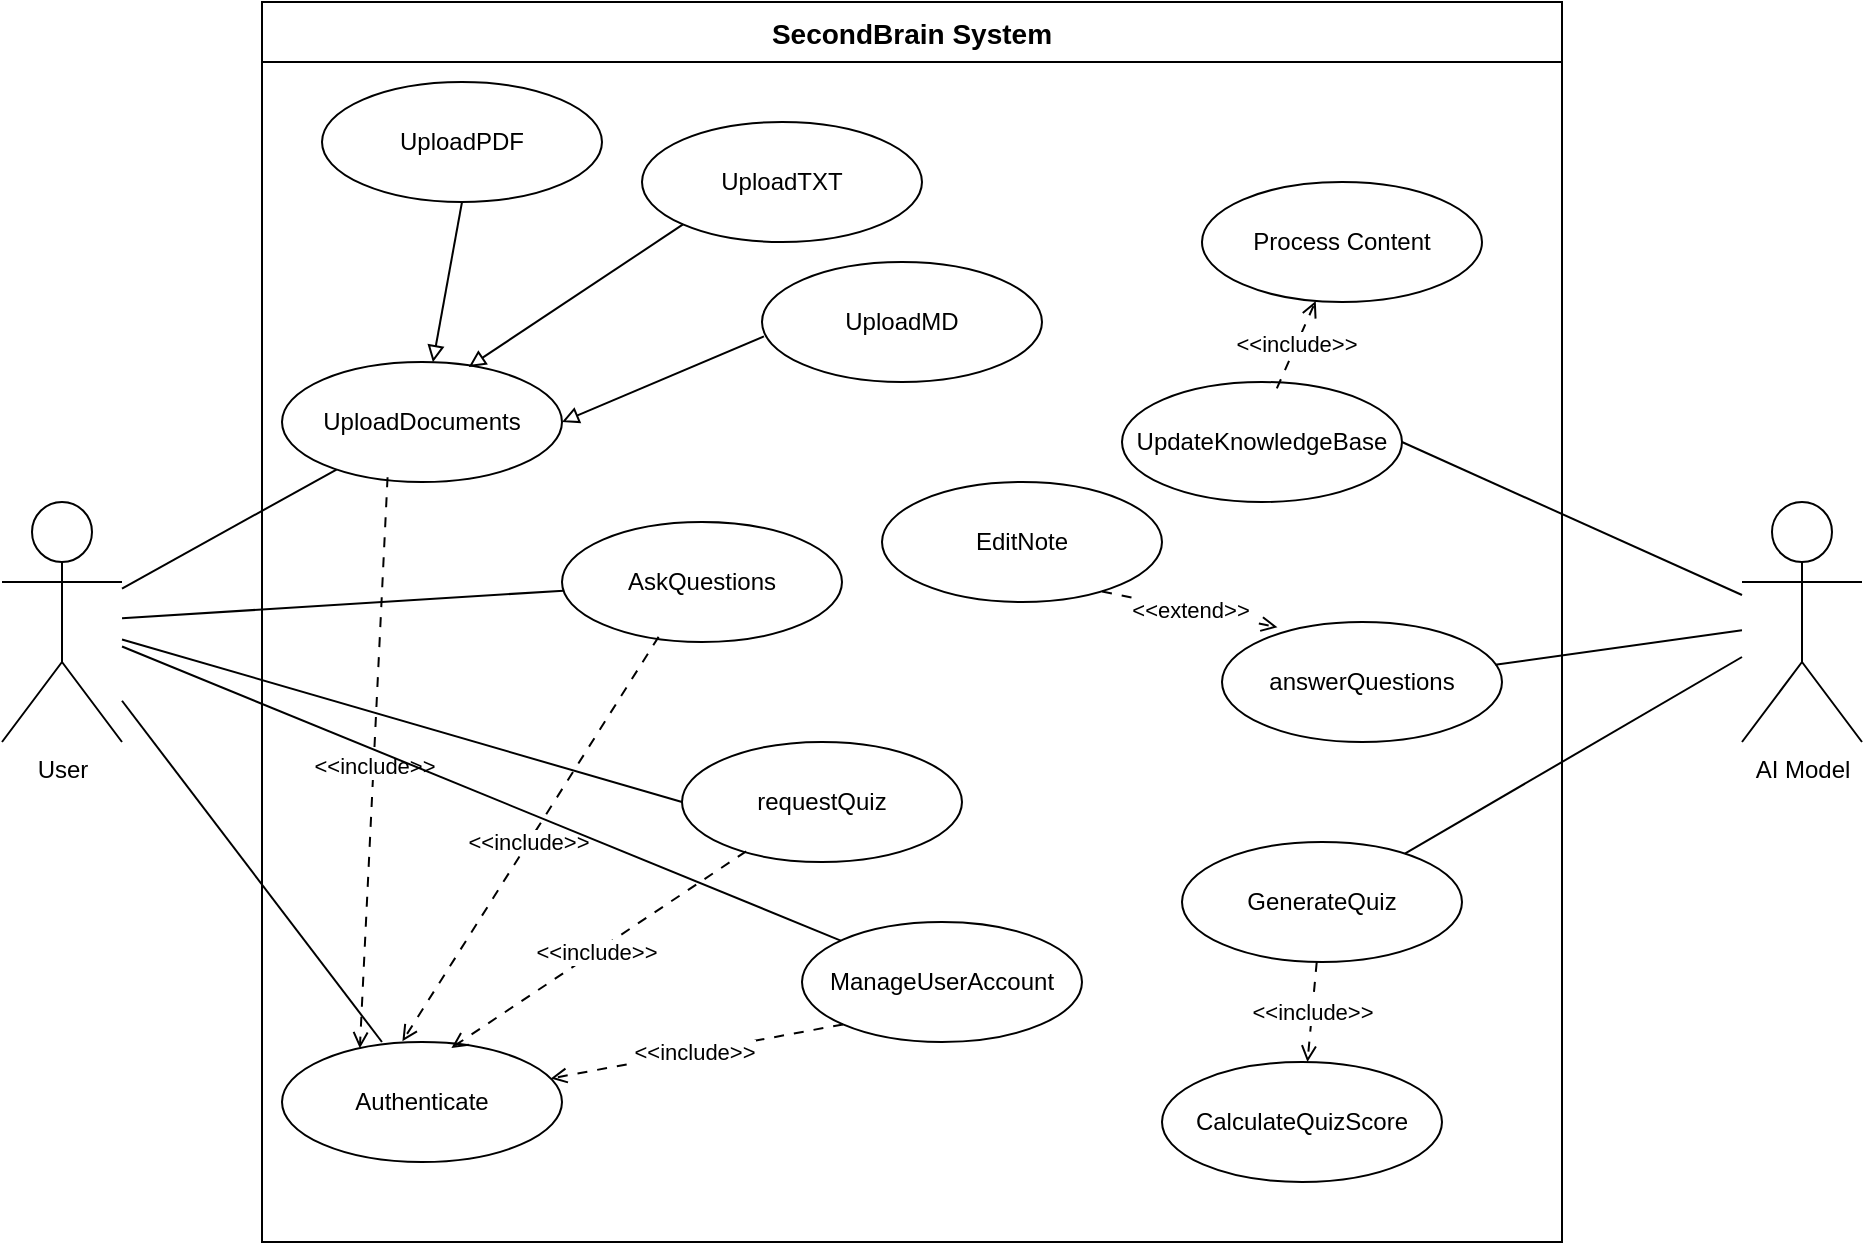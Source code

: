 <mxfile version="28.2.5">
  <diagram name="SecondBrain Use Case Diagram" id="0">
    <mxGraphModel dx="922" dy="682" grid="1" gridSize="10" guides="1" tooltips="1" connect="1" arrows="1" fold="1" page="1" pageScale="1" pageWidth="1169" pageHeight="827" math="0" shadow="0">
      <root>
        <mxCell id="0" />
        <mxCell id="1" parent="0" />
        <mxCell id="system" value="SecondBrain System" style="swimlane;startSize=30;fontStyle=1;fontSize=14;" parent="1" vertex="1">
          <mxGeometry x="250" y="80" width="650" height="620" as="geometry" />
        </mxCell>
        <mxCell id="uc1" value="UploadDocuments" style="ellipse;whiteSpace=wrap;html=1;" parent="system" vertex="1">
          <mxGeometry x="10" y="180" width="140" height="60" as="geometry" />
        </mxCell>
        <mxCell id="uc2" value="Process Content" style="ellipse;whiteSpace=wrap;html=1;" parent="system" vertex="1">
          <mxGeometry x="470" y="90" width="140" height="60" as="geometry" />
        </mxCell>
        <mxCell id="uc3" value="AskQuestions" style="ellipse;whiteSpace=wrap;html=1;" parent="system" vertex="1">
          <mxGeometry x="150" y="260" width="140" height="60" as="geometry" />
        </mxCell>
        <mxCell id="uc5" value="GenerateQuiz" style="ellipse;whiteSpace=wrap;html=1;" parent="system" vertex="1">
          <mxGeometry x="460" y="420" width="140" height="60" as="geometry" />
        </mxCell>
        <mxCell id="uc8" value="UpdateKnowledgeBase" style="ellipse;whiteSpace=wrap;html=1;" parent="system" vertex="1">
          <mxGeometry x="430" y="190" width="140" height="60" as="geometry" />
        </mxCell>
        <mxCell id="uc9" value="ManageUserAccount" style="ellipse;whiteSpace=wrap;html=1;" parent="system" vertex="1">
          <mxGeometry x="270" y="460" width="140" height="60" as="geometry" />
        </mxCell>
        <mxCell id="uc10" value="CalculateQuizScore" style="ellipse;whiteSpace=wrap;html=1;" parent="system" vertex="1">
          <mxGeometry x="450" y="530" width="140" height="60" as="geometry" />
        </mxCell>
        <mxCell id="include1" value="&amp;lt;&amp;lt;include&amp;gt;&amp;gt;" style="edgeStyle=none;html=1;endArrow=open;dashed=1;dashPattern=5 5;exitX=0.553;exitY=0.053;exitDx=0;exitDy=0;exitPerimeter=0;" parent="system" source="uc8" target="uc2" edge="1">
          <mxGeometry x="0.003" relative="1" as="geometry">
            <mxPoint as="offset" />
          </mxGeometry>
        </mxCell>
        <mxCell id="KusZDjID37JGzmPBZ6ea-2" value="requestQuiz" style="ellipse;whiteSpace=wrap;html=1;" vertex="1" parent="system">
          <mxGeometry x="210" y="370" width="140" height="60" as="geometry" />
        </mxCell>
        <mxCell id="KusZDjID37JGzmPBZ6ea-4" value="UploadPDF" style="ellipse;whiteSpace=wrap;html=1;" vertex="1" parent="system">
          <mxGeometry x="30" y="40" width="140" height="60" as="geometry" />
        </mxCell>
        <mxCell id="KusZDjID37JGzmPBZ6ea-5" value="UploadTXT" style="ellipse;whiteSpace=wrap;html=1;" vertex="1" parent="system">
          <mxGeometry x="190" y="60" width="140" height="60" as="geometry" />
        </mxCell>
        <mxCell id="KusZDjID37JGzmPBZ6ea-6" value="UploadMD" style="ellipse;whiteSpace=wrap;html=1;" vertex="1" parent="system">
          <mxGeometry x="250" y="130" width="140" height="60" as="geometry" />
        </mxCell>
        <mxCell id="KusZDjID37JGzmPBZ6ea-7" style="endArrow=block;endFill=0;exitX=0.5;exitY=1;exitDx=0;exitDy=0;" edge="1" parent="system" source="KusZDjID37JGzmPBZ6ea-4" target="uc1">
          <mxGeometry relative="1" as="geometry">
            <mxPoint x="60" y="307" as="sourcePoint" />
            <mxPoint x="253" y="280" as="targetPoint" />
          </mxGeometry>
        </mxCell>
        <mxCell id="KusZDjID37JGzmPBZ6ea-8" style="endArrow=block;endFill=0;exitX=0;exitY=1;exitDx=0;exitDy=0;entryX=0.667;entryY=0.041;entryDx=0;entryDy=0;entryPerimeter=0;" edge="1" parent="system" source="KusZDjID37JGzmPBZ6ea-5" target="uc1">
          <mxGeometry relative="1" as="geometry">
            <mxPoint x="110" y="110" as="sourcePoint" />
            <mxPoint x="135" y="161" as="targetPoint" />
          </mxGeometry>
        </mxCell>
        <mxCell id="KusZDjID37JGzmPBZ6ea-9" style="endArrow=block;endFill=0;exitX=0.007;exitY=0.62;exitDx=0;exitDy=0;entryX=1;entryY=0.5;entryDx=0;entryDy=0;exitPerimeter=0;" edge="1" parent="system" source="KusZDjID37JGzmPBZ6ea-6" target="uc1">
          <mxGeometry relative="1" as="geometry">
            <mxPoint x="278" y="180" as="sourcePoint" />
            <mxPoint x="230" y="221" as="targetPoint" />
          </mxGeometry>
        </mxCell>
        <mxCell id="KusZDjID37JGzmPBZ6ea-10" value="Authenticate" style="ellipse;whiteSpace=wrap;html=1;" vertex="1" parent="system">
          <mxGeometry x="10" y="520" width="140" height="60" as="geometry" />
        </mxCell>
        <mxCell id="KusZDjID37JGzmPBZ6ea-13" value="&amp;lt;&amp;lt;include&amp;gt;&amp;gt;" style="edgeStyle=none;html=1;endArrow=open;dashed=1;dashPattern=5 5;exitX=0;exitY=1;exitDx=0;exitDy=0;" edge="1" parent="system" source="uc9" target="KusZDjID37JGzmPBZ6ea-10">
          <mxGeometry x="0.014" relative="1" as="geometry">
            <mxPoint x="226" y="540" as="sourcePoint" />
            <mxPoint x="270" y="594" as="targetPoint" />
            <mxPoint as="offset" />
          </mxGeometry>
        </mxCell>
        <mxCell id="KusZDjID37JGzmPBZ6ea-14" value="&amp;lt;&amp;lt;include&amp;gt;&amp;gt;" style="edgeStyle=none;html=1;endArrow=open;dashed=1;dashPattern=5 5;exitX=0.229;exitY=0.911;exitDx=0;exitDy=0;exitPerimeter=0;entryX=0.605;entryY=0.049;entryDx=0;entryDy=0;entryPerimeter=0;" edge="1" parent="system" source="KusZDjID37JGzmPBZ6ea-2" target="KusZDjID37JGzmPBZ6ea-10">
          <mxGeometry x="0.014" relative="1" as="geometry">
            <mxPoint x="247" y="540" as="sourcePoint" />
            <mxPoint x="200" y="566" as="targetPoint" />
            <mxPoint as="offset" />
          </mxGeometry>
        </mxCell>
        <mxCell id="KusZDjID37JGzmPBZ6ea-15" value="&amp;lt;&amp;lt;include&amp;gt;&amp;gt;" style="edgeStyle=none;html=1;endArrow=open;dashed=1;dashPattern=5 5;exitX=0.345;exitY=0.957;exitDx=0;exitDy=0;exitPerimeter=0;entryX=0.43;entryY=-0.006;entryDx=0;entryDy=0;entryPerimeter=0;" edge="1" parent="system" source="uc3" target="KusZDjID37JGzmPBZ6ea-10">
          <mxGeometry x="0.014" relative="1" as="geometry">
            <mxPoint x="107" y="330" as="sourcePoint" />
            <mxPoint x="80" y="438" as="targetPoint" />
            <mxPoint as="offset" />
          </mxGeometry>
        </mxCell>
        <mxCell id="KusZDjID37JGzmPBZ6ea-36" value="&amp;lt;&amp;lt;include&amp;gt;&amp;gt;" style="edgeStyle=none;html=1;endArrow=open;dashed=1;dashPattern=5 5;exitX=0.377;exitY=0.961;exitDx=0;exitDy=0;exitPerimeter=0;entryX=0.278;entryY=0.053;entryDx=0;entryDy=0;entryPerimeter=0;" edge="1" parent="system" source="uc1" target="KusZDjID37JGzmPBZ6ea-10">
          <mxGeometry x="0.014" relative="1" as="geometry">
            <mxPoint x="288" y="360" as="sourcePoint" />
            <mxPoint x="160" y="563" as="targetPoint" />
            <mxPoint as="offset" />
          </mxGeometry>
        </mxCell>
        <mxCell id="KusZDjID37JGzmPBZ6ea-37" value="answerQuestions" style="ellipse;whiteSpace=wrap;html=1;" vertex="1" parent="system">
          <mxGeometry x="480" y="310" width="140" height="60" as="geometry" />
        </mxCell>
        <mxCell id="KusZDjID37JGzmPBZ6ea-39" value="EditNote" style="ellipse;whiteSpace=wrap;html=1;" vertex="1" parent="system">
          <mxGeometry x="310" y="240" width="140" height="60" as="geometry" />
        </mxCell>
        <mxCell id="KusZDjID37JGzmPBZ6ea-41" value="&amp;lt;&amp;lt;extend&amp;gt;&amp;gt;" style="edgeStyle=none;html=1;endArrow=open;dashed=1;dashPattern=5 5;exitX=0.786;exitY=0.913;exitDx=0;exitDy=0;exitPerimeter=0;entryX=0.198;entryY=0.044;entryDx=0;entryDy=0;entryPerimeter=0;" edge="1" parent="system" source="KusZDjID37JGzmPBZ6ea-39" target="KusZDjID37JGzmPBZ6ea-37">
          <mxGeometry x="0.003" relative="1" as="geometry">
            <mxPoint x="500" y="324" as="sourcePoint" />
            <mxPoint x="520" y="280" as="targetPoint" />
            <mxPoint as="offset" />
          </mxGeometry>
        </mxCell>
        <mxCell id="user" value="User" style="shape=umlActor;verticalLabelPosition=bottom;verticalAlign=top;html=1;" parent="1" vertex="1">
          <mxGeometry x="120" y="330" width="60" height="120" as="geometry" />
        </mxCell>
        <mxCell id="aimodel" value="AI Model" style="shape=umlActor;verticalLabelPosition=bottom;verticalAlign=top;html=1;" parent="1" vertex="1">
          <mxGeometry x="990" y="330" width="60" height="120" as="geometry" />
        </mxCell>
        <mxCell id="assoc1" style="endArrow=none;endFill=0;" parent="1" source="user" target="uc1" edge="1">
          <mxGeometry relative="1" as="geometry" />
        </mxCell>
        <mxCell id="assoc2" style="endArrow=none;endFill=0;" parent="1" source="user" target="uc3" edge="1">
          <mxGeometry relative="1" as="geometry" />
        </mxCell>
        <mxCell id="assoc8" style="endArrow=none;endFill=0;" parent="1" source="user" target="uc9" edge="1">
          <mxGeometry relative="1" as="geometry" />
        </mxCell>
        <mxCell id="assoc9" style="entryX=1;entryY=0.5;entryDx=0;entryDy=0;endArrow=none;endFill=0;" parent="1" source="aimodel" target="uc8" edge="1">
          <mxGeometry relative="1" as="geometry" />
        </mxCell>
        <mxCell id="assoc12" style="endArrow=none;endFill=0;" parent="1" source="aimodel" target="uc5" edge="1">
          <mxGeometry relative="1" as="geometry" />
        </mxCell>
        <mxCell id="include3" value="&amp;lt;&amp;lt;include&amp;gt;&amp;gt;" style="edgeStyle=none;html=1;endArrow=open;dashed=1;dashPattern=5 5;" parent="1" source="uc5" target="uc10" edge="1">
          <mxGeometry x="0.014" relative="1" as="geometry">
            <mxPoint as="offset" />
          </mxGeometry>
        </mxCell>
        <mxCell id="KusZDjID37JGzmPBZ6ea-3" style="endArrow=none;endFill=0;entryX=0;entryY=0.5;entryDx=0;entryDy=0;" edge="1" parent="1" source="user" target="KusZDjID37JGzmPBZ6ea-2">
          <mxGeometry relative="1" as="geometry">
            <mxPoint x="310" y="520" as="sourcePoint" />
            <mxPoint x="471" y="674" as="targetPoint" />
          </mxGeometry>
        </mxCell>
        <mxCell id="KusZDjID37JGzmPBZ6ea-11" style="endArrow=none;endFill=0;entryX=0.357;entryY=0;entryDx=0;entryDy=0;entryPerimeter=0;" edge="1" parent="1" source="user" target="KusZDjID37JGzmPBZ6ea-10">
          <mxGeometry relative="1" as="geometry">
            <mxPoint x="320" y="470" as="sourcePoint" />
            <mxPoint x="614" y="612" as="targetPoint" />
          </mxGeometry>
        </mxCell>
        <mxCell id="KusZDjID37JGzmPBZ6ea-38" style="entryX=0.976;entryY=0.356;entryDx=0;entryDy=0;endArrow=none;endFill=0;entryPerimeter=0;" edge="1" parent="1" source="aimodel" target="KusZDjID37JGzmPBZ6ea-37">
          <mxGeometry relative="1" as="geometry">
            <mxPoint x="1100" y="427" as="sourcePoint" />
            <mxPoint x="930" y="350" as="targetPoint" />
          </mxGeometry>
        </mxCell>
      </root>
    </mxGraphModel>
  </diagram>
</mxfile>
